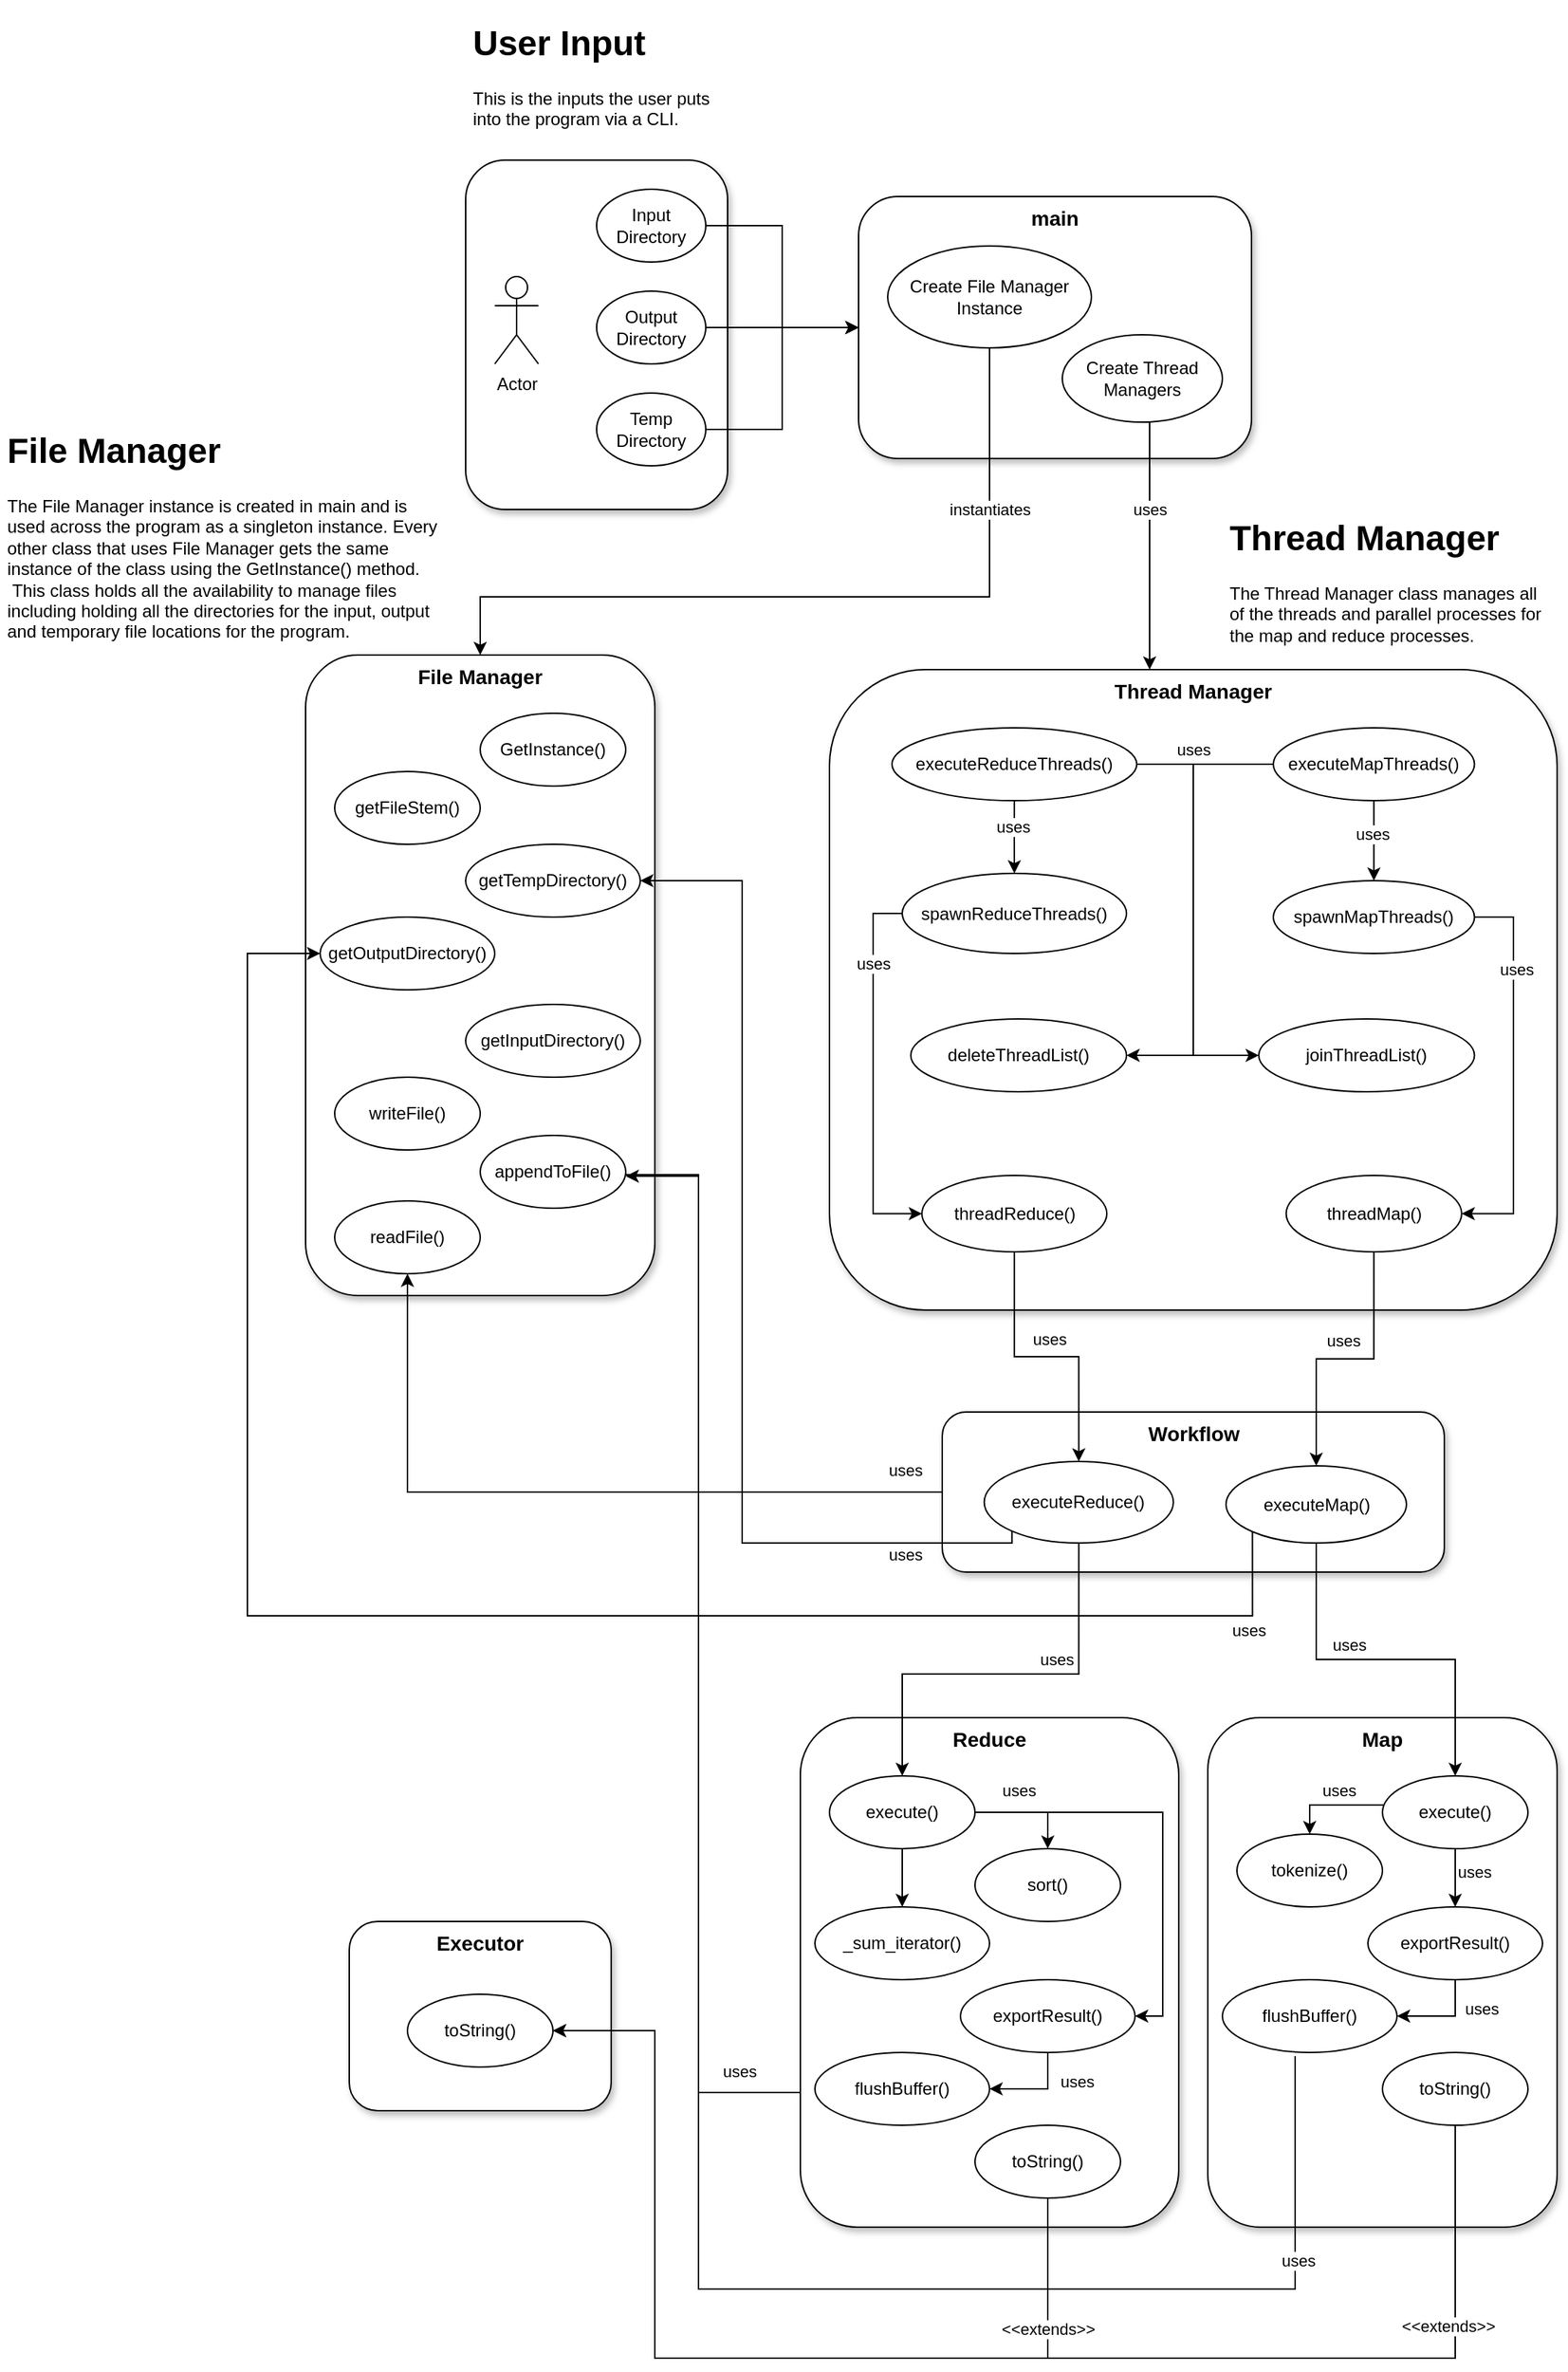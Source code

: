 <mxfile version="22.1.5" type="device">
  <diagram name="Page-1" id="b5b7bab2-c9e2-2cf4-8b2a-24fd1a2a6d21">
    <mxGraphModel dx="2295" dy="814" grid="1" gridSize="10" guides="1" tooltips="1" connect="1" arrows="1" fold="1" page="1" pageScale="1" pageWidth="827" pageHeight="1169" background="none" math="0" shadow="0">
      <root>
        <mxCell id="0" />
        <mxCell id="1" parent="0" />
        <mxCell id="mOZY39s5MbEjhYiQBegC-5" value="" style="rounded=1;whiteSpace=wrap;html=1;shadow=1;" parent="1" vertex="1">
          <mxGeometry x="300" y="130" width="180" height="240" as="geometry" />
        </mxCell>
        <mxCell id="mOZY39s5MbEjhYiQBegC-1" value="Actor" style="shape=umlActor;verticalLabelPosition=bottom;verticalAlign=top;html=1;outlineConnect=0;" parent="1" vertex="1">
          <mxGeometry x="320" y="210" width="30" height="60" as="geometry" />
        </mxCell>
        <mxCell id="mOZY39s5MbEjhYiQBegC-24" style="edgeStyle=orthogonalEdgeStyle;rounded=0;orthogonalLoop=1;jettySize=auto;html=1;exitX=1;exitY=0.5;exitDx=0;exitDy=0;" parent="1" source="mOZY39s5MbEjhYiQBegC-2" target="mOZY39s5MbEjhYiQBegC-8" edge="1">
          <mxGeometry relative="1" as="geometry" />
        </mxCell>
        <mxCell id="mOZY39s5MbEjhYiQBegC-2" value="Input Directory" style="ellipse;whiteSpace=wrap;html=1;" parent="1" vertex="1">
          <mxGeometry x="390" y="150" width="75" height="50" as="geometry" />
        </mxCell>
        <mxCell id="mOZY39s5MbEjhYiQBegC-26" style="edgeStyle=orthogonalEdgeStyle;rounded=0;orthogonalLoop=1;jettySize=auto;html=1;exitX=1;exitY=0.5;exitDx=0;exitDy=0;" parent="1" source="mOZY39s5MbEjhYiQBegC-3" target="mOZY39s5MbEjhYiQBegC-8" edge="1">
          <mxGeometry relative="1" as="geometry" />
        </mxCell>
        <mxCell id="mOZY39s5MbEjhYiQBegC-3" value="Output Directory" style="ellipse;whiteSpace=wrap;html=1;" parent="1" vertex="1">
          <mxGeometry x="390" y="220" width="75" height="50" as="geometry" />
        </mxCell>
        <mxCell id="mOZY39s5MbEjhYiQBegC-25" style="edgeStyle=orthogonalEdgeStyle;rounded=0;orthogonalLoop=1;jettySize=auto;html=1;" parent="1" source="mOZY39s5MbEjhYiQBegC-4" target="mOZY39s5MbEjhYiQBegC-8" edge="1">
          <mxGeometry relative="1" as="geometry" />
        </mxCell>
        <mxCell id="mOZY39s5MbEjhYiQBegC-4" value="Temp Directory" style="ellipse;whiteSpace=wrap;html=1;" parent="1" vertex="1">
          <mxGeometry x="390" y="290" width="75" height="50" as="geometry" />
        </mxCell>
        <mxCell id="mOZY39s5MbEjhYiQBegC-7" value="&lt;h1&gt;User Input&lt;/h1&gt;This is the inputs the user puts into the program via a CLI." style="text;html=1;strokeColor=none;fillColor=none;spacing=5;spacingTop=-20;whiteSpace=wrap;overflow=hidden;rounded=0;" parent="1" vertex="1">
          <mxGeometry x="300" y="30" width="190" height="90" as="geometry" />
        </mxCell>
        <mxCell id="mOZY39s5MbEjhYiQBegC-23" value="" style="group" parent="1" vertex="1" connectable="0">
          <mxGeometry x="190" y="470" width="240" height="440" as="geometry" />
        </mxCell>
        <mxCell id="mOZY39s5MbEjhYiQBegC-10" value="&lt;b&gt;&lt;font style=&quot;font-size: 14px;&quot;&gt;File Manager&lt;/font&gt;&lt;/b&gt;" style="rounded=1;whiteSpace=wrap;html=1;shadow=1;verticalAlign=top;" parent="mOZY39s5MbEjhYiQBegC-23" vertex="1">
          <mxGeometry width="240" height="440" as="geometry" />
        </mxCell>
        <mxCell id="mOZY39s5MbEjhYiQBegC-14" value="GetInstance()" style="ellipse;whiteSpace=wrap;html=1;" parent="mOZY39s5MbEjhYiQBegC-23" vertex="1">
          <mxGeometry x="120" y="40" width="100" height="50" as="geometry" />
        </mxCell>
        <mxCell id="mOZY39s5MbEjhYiQBegC-16" value="getFileStem()" style="ellipse;whiteSpace=wrap;html=1;" parent="mOZY39s5MbEjhYiQBegC-23" vertex="1">
          <mxGeometry x="20" y="80" width="100" height="50" as="geometry" />
        </mxCell>
        <mxCell id="mOZY39s5MbEjhYiQBegC-17" value="writeFile()" style="ellipse;whiteSpace=wrap;html=1;" parent="mOZY39s5MbEjhYiQBegC-23" vertex="1">
          <mxGeometry x="20" y="290" width="100" height="50" as="geometry" />
        </mxCell>
        <mxCell id="mOZY39s5MbEjhYiQBegC-18" value="appendToFile()" style="ellipse;whiteSpace=wrap;html=1;" parent="mOZY39s5MbEjhYiQBegC-23" vertex="1">
          <mxGeometry x="120" y="330" width="100" height="50" as="geometry" />
        </mxCell>
        <mxCell id="mOZY39s5MbEjhYiQBegC-19" value="readFile()" style="ellipse;whiteSpace=wrap;html=1;" parent="mOZY39s5MbEjhYiQBegC-23" vertex="1">
          <mxGeometry x="20" y="375" width="100" height="50" as="geometry" />
        </mxCell>
        <mxCell id="mOZY39s5MbEjhYiQBegC-20" value="getInputDirectory()" style="ellipse;whiteSpace=wrap;html=1;" parent="mOZY39s5MbEjhYiQBegC-23" vertex="1">
          <mxGeometry x="110" y="240" width="120" height="50" as="geometry" />
        </mxCell>
        <mxCell id="mOZY39s5MbEjhYiQBegC-21" value="getOutputDirectory()" style="ellipse;whiteSpace=wrap;html=1;" parent="mOZY39s5MbEjhYiQBegC-23" vertex="1">
          <mxGeometry x="10" y="180" width="120" height="50" as="geometry" />
        </mxCell>
        <mxCell id="mOZY39s5MbEjhYiQBegC-22" value="getTempDirectory()" style="ellipse;whiteSpace=wrap;html=1;" parent="mOZY39s5MbEjhYiQBegC-23" vertex="1">
          <mxGeometry x="110" y="130" width="120" height="50" as="geometry" />
        </mxCell>
        <mxCell id="mOZY39s5MbEjhYiQBegC-62" value="" style="group" parent="1" vertex="1" connectable="0">
          <mxGeometry x="530" y="1200" width="260" height="350" as="geometry" />
        </mxCell>
        <mxCell id="mOZY39s5MbEjhYiQBegC-53" value="&lt;b&gt;&lt;font style=&quot;font-size: 14px;&quot;&gt;Reduce&lt;/font&gt;&lt;/b&gt;" style="rounded=1;whiteSpace=wrap;html=1;shadow=1;verticalAlign=top;" parent="mOZY39s5MbEjhYiQBegC-62" vertex="1">
          <mxGeometry width="260" height="350" as="geometry" />
        </mxCell>
        <mxCell id="mOZY39s5MbEjhYiQBegC-54" value="sort()" style="ellipse;whiteSpace=wrap;html=1;" parent="mOZY39s5MbEjhYiQBegC-62" vertex="1">
          <mxGeometry x="120" y="90" width="100" height="50" as="geometry" />
        </mxCell>
        <mxCell id="mOZY39s5MbEjhYiQBegC-103" style="edgeStyle=orthogonalEdgeStyle;rounded=0;orthogonalLoop=1;jettySize=auto;html=1;" parent="mOZY39s5MbEjhYiQBegC-62" source="mOZY39s5MbEjhYiQBegC-55" target="mOZY39s5MbEjhYiQBegC-54" edge="1">
          <mxGeometry relative="1" as="geometry">
            <Array as="points">
              <mxPoint x="170" y="65" />
            </Array>
          </mxGeometry>
        </mxCell>
        <mxCell id="mOZY39s5MbEjhYiQBegC-104" value="uses" style="edgeLabel;html=1;align=center;verticalAlign=middle;resizable=0;points=[];" parent="mOZY39s5MbEjhYiQBegC-103" vertex="1" connectable="0">
          <mxGeometry x="-0.219" relative="1" as="geometry">
            <mxPoint y="-15" as="offset" />
          </mxGeometry>
        </mxCell>
        <mxCell id="mOZY39s5MbEjhYiQBegC-105" style="edgeStyle=orthogonalEdgeStyle;rounded=0;orthogonalLoop=1;jettySize=auto;html=1;entryX=1;entryY=0.5;entryDx=0;entryDy=0;" parent="mOZY39s5MbEjhYiQBegC-62" source="mOZY39s5MbEjhYiQBegC-55" target="mOZY39s5MbEjhYiQBegC-60" edge="1">
          <mxGeometry relative="1" as="geometry">
            <Array as="points">
              <mxPoint x="249" y="65" />
              <mxPoint x="249" y="205" />
            </Array>
          </mxGeometry>
        </mxCell>
        <mxCell id="mOZY39s5MbEjhYiQBegC-108" style="edgeStyle=orthogonalEdgeStyle;rounded=0;orthogonalLoop=1;jettySize=auto;html=1;" parent="mOZY39s5MbEjhYiQBegC-62" source="mOZY39s5MbEjhYiQBegC-55" target="mOZY39s5MbEjhYiQBegC-61" edge="1">
          <mxGeometry relative="1" as="geometry" />
        </mxCell>
        <mxCell id="mOZY39s5MbEjhYiQBegC-55" value="execute()" style="ellipse;whiteSpace=wrap;html=1;" parent="mOZY39s5MbEjhYiQBegC-62" vertex="1">
          <mxGeometry x="20" y="40" width="100" height="50" as="geometry" />
        </mxCell>
        <mxCell id="mOZY39s5MbEjhYiQBegC-56" value="toString()" style="ellipse;whiteSpace=wrap;html=1;" parent="mOZY39s5MbEjhYiQBegC-62" vertex="1">
          <mxGeometry x="120" y="280" width="100" height="50" as="geometry" />
        </mxCell>
        <mxCell id="mOZY39s5MbEjhYiQBegC-59" value="flushBuffer()" style="ellipse;whiteSpace=wrap;html=1;" parent="mOZY39s5MbEjhYiQBegC-62" vertex="1">
          <mxGeometry x="10" y="230" width="120" height="50" as="geometry" />
        </mxCell>
        <mxCell id="mOZY39s5MbEjhYiQBegC-106" style="edgeStyle=orthogonalEdgeStyle;rounded=0;orthogonalLoop=1;jettySize=auto;html=1;entryX=1;entryY=0.5;entryDx=0;entryDy=0;" parent="mOZY39s5MbEjhYiQBegC-62" source="mOZY39s5MbEjhYiQBegC-60" target="mOZY39s5MbEjhYiQBegC-59" edge="1">
          <mxGeometry relative="1" as="geometry" />
        </mxCell>
        <mxCell id="mOZY39s5MbEjhYiQBegC-107" value="uses" style="edgeLabel;html=1;align=center;verticalAlign=middle;resizable=0;points=[];" parent="mOZY39s5MbEjhYiQBegC-106" vertex="1" connectable="0">
          <mxGeometry x="-0.404" y="-1" relative="1" as="geometry">
            <mxPoint x="21" as="offset" />
          </mxGeometry>
        </mxCell>
        <mxCell id="mOZY39s5MbEjhYiQBegC-60" value="exportResult()" style="ellipse;whiteSpace=wrap;html=1;" parent="mOZY39s5MbEjhYiQBegC-62" vertex="1">
          <mxGeometry x="110" y="180" width="120" height="50" as="geometry" />
        </mxCell>
        <mxCell id="mOZY39s5MbEjhYiQBegC-61" value="_sum_iterator()" style="ellipse;whiteSpace=wrap;html=1;" parent="mOZY39s5MbEjhYiQBegC-62" vertex="1">
          <mxGeometry x="10" y="130" width="120" height="50" as="geometry" />
        </mxCell>
        <mxCell id="mOZY39s5MbEjhYiQBegC-63" value="" style="group" parent="1" vertex="1" connectable="0">
          <mxGeometry x="810" y="1200" width="240" height="350" as="geometry" />
        </mxCell>
        <mxCell id="mOZY39s5MbEjhYiQBegC-64" value="&lt;b&gt;&lt;font style=&quot;font-size: 14px;&quot;&gt;Map&lt;/font&gt;&lt;/b&gt;" style="rounded=1;whiteSpace=wrap;html=1;shadow=1;verticalAlign=top;" parent="mOZY39s5MbEjhYiQBegC-63" vertex="1">
          <mxGeometry width="240" height="350" as="geometry" />
        </mxCell>
        <mxCell id="mOZY39s5MbEjhYiQBegC-65" value="tokenize()" style="ellipse;whiteSpace=wrap;html=1;" parent="mOZY39s5MbEjhYiQBegC-63" vertex="1">
          <mxGeometry x="20" y="80" width="100" height="50" as="geometry" />
        </mxCell>
        <mxCell id="mOZY39s5MbEjhYiQBegC-109" style="edgeStyle=orthogonalEdgeStyle;rounded=0;orthogonalLoop=1;jettySize=auto;html=1;" parent="mOZY39s5MbEjhYiQBegC-63" source="mOZY39s5MbEjhYiQBegC-66" target="mOZY39s5MbEjhYiQBegC-65" edge="1">
          <mxGeometry relative="1" as="geometry">
            <Array as="points">
              <mxPoint x="70" y="60" />
            </Array>
          </mxGeometry>
        </mxCell>
        <mxCell id="mOZY39s5MbEjhYiQBegC-112" value="uses" style="edgeLabel;html=1;align=center;verticalAlign=middle;resizable=0;points=[];" parent="mOZY39s5MbEjhYiQBegC-109" vertex="1" connectable="0">
          <mxGeometry x="-0.086" y="1" relative="1" as="geometry">
            <mxPoint x="1" y="-11" as="offset" />
          </mxGeometry>
        </mxCell>
        <mxCell id="mOZY39s5MbEjhYiQBegC-110" style="edgeStyle=orthogonalEdgeStyle;rounded=0;orthogonalLoop=1;jettySize=auto;html=1;" parent="mOZY39s5MbEjhYiQBegC-63" source="mOZY39s5MbEjhYiQBegC-66" target="mOZY39s5MbEjhYiQBegC-69" edge="1">
          <mxGeometry relative="1" as="geometry" />
        </mxCell>
        <mxCell id="mOZY39s5MbEjhYiQBegC-113" value="uses" style="edgeLabel;html=1;align=center;verticalAlign=middle;resizable=0;points=[];" parent="mOZY39s5MbEjhYiQBegC-110" vertex="1" connectable="0">
          <mxGeometry x="-0.23" y="-1" relative="1" as="geometry">
            <mxPoint x="14" as="offset" />
          </mxGeometry>
        </mxCell>
        <mxCell id="mOZY39s5MbEjhYiQBegC-66" value="execute()" style="ellipse;whiteSpace=wrap;html=1;" parent="mOZY39s5MbEjhYiQBegC-63" vertex="1">
          <mxGeometry x="120" y="40" width="100" height="50" as="geometry" />
        </mxCell>
        <mxCell id="mOZY39s5MbEjhYiQBegC-67" value="toString()" style="ellipse;whiteSpace=wrap;html=1;" parent="mOZY39s5MbEjhYiQBegC-63" vertex="1">
          <mxGeometry x="120" y="230" width="100" height="50" as="geometry" />
        </mxCell>
        <mxCell id="mOZY39s5MbEjhYiQBegC-68" value="flushBuffer()" style="ellipse;whiteSpace=wrap;html=1;" parent="mOZY39s5MbEjhYiQBegC-63" vertex="1">
          <mxGeometry x="10" y="180" width="120" height="50" as="geometry" />
        </mxCell>
        <mxCell id="mOZY39s5MbEjhYiQBegC-111" style="edgeStyle=orthogonalEdgeStyle;rounded=0;orthogonalLoop=1;jettySize=auto;html=1;entryX=1;entryY=0.5;entryDx=0;entryDy=0;" parent="mOZY39s5MbEjhYiQBegC-63" source="mOZY39s5MbEjhYiQBegC-69" target="mOZY39s5MbEjhYiQBegC-68" edge="1">
          <mxGeometry relative="1" as="geometry" />
        </mxCell>
        <mxCell id="mOZY39s5MbEjhYiQBegC-114" value="uses" style="edgeLabel;html=1;align=center;verticalAlign=middle;resizable=0;points=[];" parent="mOZY39s5MbEjhYiQBegC-111" vertex="1" connectable="0">
          <mxGeometry x="-0.514" y="2" relative="1" as="geometry">
            <mxPoint x="16" y="4" as="offset" />
          </mxGeometry>
        </mxCell>
        <mxCell id="mOZY39s5MbEjhYiQBegC-69" value="exportResult()" style="ellipse;whiteSpace=wrap;html=1;" parent="mOZY39s5MbEjhYiQBegC-63" vertex="1">
          <mxGeometry x="110" y="130" width="120" height="50" as="geometry" />
        </mxCell>
        <mxCell id="mOZY39s5MbEjhYiQBegC-79" value="" style="group" parent="1" vertex="1" connectable="0">
          <mxGeometry x="220" y="1340" width="180" height="130" as="geometry" />
        </mxCell>
        <mxCell id="mOZY39s5MbEjhYiQBegC-73" value="&lt;b&gt;&lt;font style=&quot;font-size: 14px;&quot;&gt;Executor&lt;/font&gt;&lt;/b&gt;" style="rounded=1;whiteSpace=wrap;html=1;shadow=1;verticalAlign=top;" parent="mOZY39s5MbEjhYiQBegC-79" vertex="1">
          <mxGeometry width="180" height="130" as="geometry" />
        </mxCell>
        <mxCell id="mOZY39s5MbEjhYiQBegC-76" value="toString()" style="ellipse;whiteSpace=wrap;html=1;" parent="mOZY39s5MbEjhYiQBegC-79" vertex="1">
          <mxGeometry x="40" y="50" width="100" height="50" as="geometry" />
        </mxCell>
        <mxCell id="mOZY39s5MbEjhYiQBegC-8" value="&lt;b&gt;&lt;font style=&quot;font-size: 14px;&quot;&gt;main&lt;/font&gt;&lt;/b&gt;" style="rounded=1;whiteSpace=wrap;html=1;shadow=1;align=center;verticalAlign=top;" parent="1" vertex="1">
          <mxGeometry x="570" y="155" width="270" height="180" as="geometry" />
        </mxCell>
        <mxCell id="mOZY39s5MbEjhYiQBegC-80" style="edgeStyle=orthogonalEdgeStyle;rounded=0;orthogonalLoop=1;jettySize=auto;html=1;exitX=0.5;exitY=1;exitDx=0;exitDy=0;" parent="1" source="mOZY39s5MbEjhYiQBegC-12" target="mOZY39s5MbEjhYiQBegC-10" edge="1">
          <mxGeometry relative="1" as="geometry">
            <Array as="points">
              <mxPoint x="660" y="430" />
              <mxPoint x="310" y="430" />
            </Array>
          </mxGeometry>
        </mxCell>
        <mxCell id="mOZY39s5MbEjhYiQBegC-98" value="instantiates" style="edgeLabel;html=1;align=center;verticalAlign=middle;resizable=0;points=[];" parent="mOZY39s5MbEjhYiQBegC-80" vertex="1" connectable="0">
          <mxGeometry x="-0.404" y="-2" relative="1" as="geometry">
            <mxPoint x="2" y="-56" as="offset" />
          </mxGeometry>
        </mxCell>
        <mxCell id="mOZY39s5MbEjhYiQBegC-12" value="Create File Manager Instance" style="ellipse;whiteSpace=wrap;html=1;" parent="1" vertex="1">
          <mxGeometry x="590" y="189" width="140" height="70" as="geometry" />
        </mxCell>
        <mxCell id="mOZY39s5MbEjhYiQBegC-81" style="edgeStyle=orthogonalEdgeStyle;rounded=0;orthogonalLoop=1;jettySize=auto;html=1;exitX=0.5;exitY=1;exitDx=0;exitDy=0;" parent="1" source="mOZY39s5MbEjhYiQBegC-13" target="mOZY39s5MbEjhYiQBegC-30" edge="1">
          <mxGeometry relative="1" as="geometry">
            <Array as="points">
              <mxPoint x="770" y="310" />
            </Array>
          </mxGeometry>
        </mxCell>
        <mxCell id="mOZY39s5MbEjhYiQBegC-97" value="uses" style="edgeLabel;html=1;align=center;verticalAlign=middle;resizable=0;points=[];" parent="mOZY39s5MbEjhYiQBegC-81" vertex="1" connectable="0">
          <mxGeometry x="-0.738" y="1" relative="1" as="geometry">
            <mxPoint x="-1" y="42" as="offset" />
          </mxGeometry>
        </mxCell>
        <mxCell id="mOZY39s5MbEjhYiQBegC-13" value="Create Thread Managers" style="ellipse;whiteSpace=wrap;html=1;" parent="1" vertex="1">
          <mxGeometry x="710" y="250" width="110" height="60" as="geometry" />
        </mxCell>
        <mxCell id="mOZY39s5MbEjhYiQBegC-30" value="&lt;b&gt;&lt;font style=&quot;font-size: 14px;&quot;&gt;Thread Manager&lt;/font&gt;&lt;/b&gt;" style="rounded=1;whiteSpace=wrap;html=1;shadow=1;verticalAlign=top;" parent="1" vertex="1">
          <mxGeometry x="550" y="480" width="500" height="440" as="geometry" />
        </mxCell>
        <mxCell id="hQjwTivkQrVj-Y7YNj-l-6" style="edgeStyle=orthogonalEdgeStyle;rounded=0;orthogonalLoop=1;jettySize=auto;html=1;entryX=1;entryY=0.5;entryDx=0;entryDy=0;" edge="1" parent="1" source="mOZY39s5MbEjhYiQBegC-38" target="mOZY39s5MbEjhYiQBegC-42">
          <mxGeometry relative="1" as="geometry">
            <Array as="points">
              <mxPoint x="800" y="545" />
              <mxPoint x="800" y="745" />
            </Array>
          </mxGeometry>
        </mxCell>
        <mxCell id="hQjwTivkQrVj-Y7YNj-l-12" style="edgeStyle=orthogonalEdgeStyle;rounded=0;orthogonalLoop=1;jettySize=auto;html=1;entryX=0.5;entryY=0;entryDx=0;entryDy=0;" edge="1" parent="1" source="mOZY39s5MbEjhYiQBegC-38" target="mOZY39s5MbEjhYiQBegC-40">
          <mxGeometry relative="1" as="geometry" />
        </mxCell>
        <mxCell id="hQjwTivkQrVj-Y7YNj-l-13" value="uses" style="edgeLabel;html=1;align=center;verticalAlign=middle;resizable=0;points=[];" vertex="1" connectable="0" parent="hQjwTivkQrVj-Y7YNj-l-12">
          <mxGeometry x="-0.164" y="-1" relative="1" as="geometry">
            <mxPoint as="offset" />
          </mxGeometry>
        </mxCell>
        <mxCell id="mOZY39s5MbEjhYiQBegC-38" value="executeMapThreads()" style="ellipse;whiteSpace=wrap;html=1;" parent="1" vertex="1">
          <mxGeometry x="855" y="520" width="138.24" height="50" as="geometry" />
        </mxCell>
        <mxCell id="hQjwTivkQrVj-Y7YNj-l-7" style="edgeStyle=orthogonalEdgeStyle;rounded=0;orthogonalLoop=1;jettySize=auto;html=1;entryX=0;entryY=0.5;entryDx=0;entryDy=0;" edge="1" parent="1" source="mOZY39s5MbEjhYiQBegC-39" target="mOZY39s5MbEjhYiQBegC-41">
          <mxGeometry relative="1" as="geometry">
            <Array as="points">
              <mxPoint x="800" y="545" />
              <mxPoint x="800" y="745" />
            </Array>
          </mxGeometry>
        </mxCell>
        <mxCell id="hQjwTivkQrVj-Y7YNj-l-8" value="uses" style="edgeLabel;html=1;align=center;verticalAlign=middle;resizable=0;points=[];" vertex="1" connectable="0" parent="hQjwTivkQrVj-Y7YNj-l-7">
          <mxGeometry x="0.362" y="1" relative="1" as="geometry">
            <mxPoint x="-1" y="-165" as="offset" />
          </mxGeometry>
        </mxCell>
        <mxCell id="hQjwTivkQrVj-Y7YNj-l-11" style="edgeStyle=orthogonalEdgeStyle;rounded=0;orthogonalLoop=1;jettySize=auto;html=1;entryX=0.5;entryY=0;entryDx=0;entryDy=0;" edge="1" parent="1" source="mOZY39s5MbEjhYiQBegC-39" target="mOZY39s5MbEjhYiQBegC-44">
          <mxGeometry relative="1" as="geometry" />
        </mxCell>
        <mxCell id="hQjwTivkQrVj-Y7YNj-l-14" value="uses" style="edgeLabel;html=1;align=center;verticalAlign=middle;resizable=0;points=[];" vertex="1" connectable="0" parent="hQjwTivkQrVj-Y7YNj-l-11">
          <mxGeometry x="-0.305" y="-1" relative="1" as="geometry">
            <mxPoint as="offset" />
          </mxGeometry>
        </mxCell>
        <mxCell id="mOZY39s5MbEjhYiQBegC-39" value="executeReduceThreads()" style="ellipse;whiteSpace=wrap;html=1;" parent="1" vertex="1">
          <mxGeometry x="592.94" y="520" width="168.24" height="50" as="geometry" />
        </mxCell>
        <mxCell id="mOZY39s5MbEjhYiQBegC-89" style="edgeStyle=orthogonalEdgeStyle;rounded=0;orthogonalLoop=1;jettySize=auto;html=1;entryX=1;entryY=0.5;entryDx=0;entryDy=0;exitX=1;exitY=0.5;exitDx=0;exitDy=0;" parent="1" source="mOZY39s5MbEjhYiQBegC-40" target="mOZY39s5MbEjhYiQBegC-43" edge="1">
          <mxGeometry relative="1" as="geometry">
            <Array as="points">
              <mxPoint x="1020" y="650" />
              <mxPoint x="1020" y="854" />
            </Array>
          </mxGeometry>
        </mxCell>
        <mxCell id="mOZY39s5MbEjhYiQBegC-96" value="uses" style="edgeLabel;html=1;align=center;verticalAlign=middle;resizable=0;points=[];" parent="mOZY39s5MbEjhYiQBegC-89" vertex="1" connectable="0">
          <mxGeometry x="-0.525" y="2" relative="1" as="geometry">
            <mxPoint as="offset" />
          </mxGeometry>
        </mxCell>
        <mxCell id="mOZY39s5MbEjhYiQBegC-40" value="spawnMapThreads()" style="ellipse;whiteSpace=wrap;html=1;" parent="1" vertex="1">
          <mxGeometry x="855" y="625" width="138.24" height="50" as="geometry" />
        </mxCell>
        <mxCell id="mOZY39s5MbEjhYiQBegC-41" value="joinThreadList()" style="ellipse;whiteSpace=wrap;html=1;" parent="1" vertex="1">
          <mxGeometry x="845" y="720" width="148.24" height="50" as="geometry" />
        </mxCell>
        <mxCell id="mOZY39s5MbEjhYiQBegC-42" value="deleteThreadList()" style="ellipse;whiteSpace=wrap;html=1;" parent="1" vertex="1">
          <mxGeometry x="605.88" y="720" width="148.24" height="50" as="geometry" />
        </mxCell>
        <mxCell id="mOZY39s5MbEjhYiQBegC-43" value="threadMap()" style="ellipse;whiteSpace=wrap;html=1;" parent="1" vertex="1">
          <mxGeometry x="863.83" y="827.5" width="120.59" height="52.5" as="geometry" />
        </mxCell>
        <mxCell id="mOZY39s5MbEjhYiQBegC-93" value="uses" style="edgeStyle=orthogonalEdgeStyle;rounded=0;orthogonalLoop=1;jettySize=auto;html=1;exitX=0;exitY=0.5;exitDx=0;exitDy=0;entryX=0;entryY=0.5;entryDx=0;entryDy=0;" parent="1" source="mOZY39s5MbEjhYiQBegC-44" target="mOZY39s5MbEjhYiQBegC-47" edge="1">
          <mxGeometry x="-0.582" relative="1" as="geometry">
            <mxPoint as="offset" />
            <Array as="points">
              <mxPoint x="580" y="647" />
              <mxPoint x="580" y="854" />
            </Array>
          </mxGeometry>
        </mxCell>
        <mxCell id="mOZY39s5MbEjhYiQBegC-44" value="spawnReduceThreads()" style="ellipse;whiteSpace=wrap;html=1;" parent="1" vertex="1">
          <mxGeometry x="600.0" y="620" width="154.12" height="55" as="geometry" />
        </mxCell>
        <mxCell id="mOZY39s5MbEjhYiQBegC-47" value="threadReduce()" style="ellipse;whiteSpace=wrap;html=1;" parent="1" vertex="1">
          <mxGeometry x="613.53" y="827.5" width="127.06" height="52.5" as="geometry" />
        </mxCell>
        <mxCell id="mOZY39s5MbEjhYiQBegC-115" value="" style="group" parent="1" vertex="1" connectable="0">
          <mxGeometry x="627.5" y="990" width="345" height="110" as="geometry" />
        </mxCell>
        <mxCell id="mOZY39s5MbEjhYiQBegC-49" value="&lt;b&gt;&lt;font style=&quot;font-size: 14px;&quot;&gt;Workflow&lt;/font&gt;&lt;/b&gt;" style="rounded=1;whiteSpace=wrap;html=1;shadow=1;align=center;verticalAlign=top;" parent="mOZY39s5MbEjhYiQBegC-115" vertex="1">
          <mxGeometry width="345" height="110" as="geometry" />
        </mxCell>
        <mxCell id="mOZY39s5MbEjhYiQBegC-50" value="executeReduce()" style="ellipse;whiteSpace=wrap;html=1;" parent="mOZY39s5MbEjhYiQBegC-115" vertex="1">
          <mxGeometry x="28.83" y="34" width="130" height="56" as="geometry" />
        </mxCell>
        <mxCell id="mOZY39s5MbEjhYiQBegC-51" value="executeMap()" style="ellipse;whiteSpace=wrap;html=1;" parent="mOZY39s5MbEjhYiQBegC-115" vertex="1">
          <mxGeometry x="195" y="37" width="124" height="53" as="geometry" />
        </mxCell>
        <mxCell id="mOZY39s5MbEjhYiQBegC-117" style="edgeStyle=orthogonalEdgeStyle;rounded=0;orthogonalLoop=1;jettySize=auto;html=1;" parent="1" source="mOZY39s5MbEjhYiQBegC-47" target="mOZY39s5MbEjhYiQBegC-50" edge="1">
          <mxGeometry relative="1" as="geometry" />
        </mxCell>
        <mxCell id="mOZY39s5MbEjhYiQBegC-119" value="uses" style="edgeLabel;html=1;align=center;verticalAlign=middle;resizable=0;points=[];" parent="mOZY39s5MbEjhYiQBegC-117" vertex="1" connectable="0">
          <mxGeometry x="-0.08" y="1" relative="1" as="geometry">
            <mxPoint x="9" y="-11" as="offset" />
          </mxGeometry>
        </mxCell>
        <mxCell id="mOZY39s5MbEjhYiQBegC-116" style="edgeStyle=orthogonalEdgeStyle;rounded=0;orthogonalLoop=1;jettySize=auto;html=1;" parent="1" source="mOZY39s5MbEjhYiQBegC-43" target="mOZY39s5MbEjhYiQBegC-51" edge="1">
          <mxGeometry relative="1" as="geometry" />
        </mxCell>
        <mxCell id="mOZY39s5MbEjhYiQBegC-118" value="uses" style="edgeLabel;html=1;align=center;verticalAlign=middle;resizable=0;points=[];" parent="mOZY39s5MbEjhYiQBegC-116" vertex="1" connectable="0">
          <mxGeometry x="0.012" y="1" relative="1" as="geometry">
            <mxPoint y="-14" as="offset" />
          </mxGeometry>
        </mxCell>
        <mxCell id="mOZY39s5MbEjhYiQBegC-120" style="edgeStyle=orthogonalEdgeStyle;rounded=0;orthogonalLoop=1;jettySize=auto;html=1;entryX=0.5;entryY=0;entryDx=0;entryDy=0;" parent="1" source="mOZY39s5MbEjhYiQBegC-51" target="mOZY39s5MbEjhYiQBegC-66" edge="1">
          <mxGeometry relative="1" as="geometry" />
        </mxCell>
        <mxCell id="mOZY39s5MbEjhYiQBegC-123" value="uses" style="edgeLabel;html=1;align=center;verticalAlign=middle;resizable=0;points=[];" parent="mOZY39s5MbEjhYiQBegC-120" vertex="1" connectable="0">
          <mxGeometry x="-0.21" y="-2" relative="1" as="geometry">
            <mxPoint x="1" y="-12" as="offset" />
          </mxGeometry>
        </mxCell>
        <mxCell id="mOZY39s5MbEjhYiQBegC-121" style="edgeStyle=orthogonalEdgeStyle;rounded=0;orthogonalLoop=1;jettySize=auto;html=1;entryX=0.5;entryY=0;entryDx=0;entryDy=0;" parent="1" source="mOZY39s5MbEjhYiQBegC-50" target="mOZY39s5MbEjhYiQBegC-55" edge="1">
          <mxGeometry relative="1" as="geometry">
            <Array as="points">
              <mxPoint x="721" y="1170" />
              <mxPoint x="600" y="1170" />
            </Array>
          </mxGeometry>
        </mxCell>
        <mxCell id="mOZY39s5MbEjhYiQBegC-122" value="uses" style="edgeLabel;html=1;align=center;verticalAlign=middle;resizable=0;points=[];" parent="mOZY39s5MbEjhYiQBegC-121" vertex="1" connectable="0">
          <mxGeometry x="-0.24" y="4" relative="1" as="geometry">
            <mxPoint x="1" y="-14" as="offset" />
          </mxGeometry>
        </mxCell>
        <mxCell id="mOZY39s5MbEjhYiQBegC-124" style="edgeStyle=orthogonalEdgeStyle;rounded=0;orthogonalLoop=1;jettySize=auto;html=1;entryX=0.5;entryY=1;entryDx=0;entryDy=0;startArrow=classic;startFill=1;endArrow=none;endFill=0;" parent="1" source="mOZY39s5MbEjhYiQBegC-76" target="mOZY39s5MbEjhYiQBegC-56" edge="1">
          <mxGeometry relative="1" as="geometry">
            <Array as="points">
              <mxPoint x="430" y="1415" />
              <mxPoint x="430" y="1640" />
              <mxPoint x="700" y="1640" />
            </Array>
          </mxGeometry>
        </mxCell>
        <mxCell id="mOZY39s5MbEjhYiQBegC-125" value="&amp;lt;&amp;lt;extends&amp;gt;&amp;gt;" style="edgeLabel;html=1;align=center;verticalAlign=middle;resizable=0;points=[];" parent="mOZY39s5MbEjhYiQBegC-124" vertex="1" connectable="0">
          <mxGeometry x="-0.712" y="-4" relative="1" as="geometry">
            <mxPoint x="274" y="178" as="offset" />
          </mxGeometry>
        </mxCell>
        <mxCell id="mOZY39s5MbEjhYiQBegC-126" style="edgeStyle=orthogonalEdgeStyle;rounded=0;orthogonalLoop=1;jettySize=auto;html=1;entryX=1;entryY=0.5;entryDx=0;entryDy=0;" parent="1" source="mOZY39s5MbEjhYiQBegC-67" target="mOZY39s5MbEjhYiQBegC-76" edge="1">
          <mxGeometry relative="1" as="geometry">
            <Array as="points">
              <mxPoint x="980" y="1640" />
              <mxPoint x="430" y="1640" />
              <mxPoint x="430" y="1415" />
            </Array>
          </mxGeometry>
        </mxCell>
        <mxCell id="mOZY39s5MbEjhYiQBegC-127" value="&amp;lt;&amp;lt;extends&amp;gt;&amp;gt;" style="edgeLabel;html=1;align=center;verticalAlign=middle;resizable=0;points=[];" parent="1" vertex="1" connectable="0">
          <mxGeometry x="709.997" y="1630" as="geometry">
            <mxPoint x="265" y="-12" as="offset" />
          </mxGeometry>
        </mxCell>
        <mxCell id="mOZY39s5MbEjhYiQBegC-128" style="edgeStyle=orthogonalEdgeStyle;rounded=0;orthogonalLoop=1;jettySize=auto;html=1;" parent="1" edge="1">
          <mxGeometry relative="1" as="geometry">
            <mxPoint x="870" y="1432.5" as="sourcePoint" />
            <mxPoint x="410" y="828" as="targetPoint" />
            <Array as="points">
              <mxPoint x="870" y="1592.5" />
              <mxPoint x="460" y="1592.5" />
              <mxPoint x="460" y="827.5" />
            </Array>
          </mxGeometry>
        </mxCell>
        <mxCell id="mOZY39s5MbEjhYiQBegC-129" value="uses" style="edgeLabel;html=1;align=center;verticalAlign=middle;resizable=0;points=[];" parent="mOZY39s5MbEjhYiQBegC-128" vertex="1" connectable="0">
          <mxGeometry x="-0.673" y="2" relative="1" as="geometry">
            <mxPoint x="68" y="-22" as="offset" />
          </mxGeometry>
        </mxCell>
        <mxCell id="mOZY39s5MbEjhYiQBegC-130" style="edgeStyle=orthogonalEdgeStyle;rounded=0;orthogonalLoop=1;jettySize=auto;html=1;entryX=1;entryY=0.5;entryDx=0;entryDy=0;endArrow=none;endFill=0;" parent="1" target="mOZY39s5MbEjhYiQBegC-18" edge="1">
          <mxGeometry relative="1" as="geometry">
            <mxPoint x="530" y="1457.5" as="sourcePoint" />
            <mxPoint x="400" y="827.5" as="targetPoint" />
            <Array as="points">
              <mxPoint x="460" y="1457" />
              <mxPoint x="460" y="827" />
              <mxPoint x="410" y="827" />
            </Array>
          </mxGeometry>
        </mxCell>
        <mxCell id="mOZY39s5MbEjhYiQBegC-131" value="uses" style="edgeLabel;html=1;align=center;verticalAlign=middle;resizable=0;points=[];" parent="mOZY39s5MbEjhYiQBegC-130" vertex="1" connectable="0">
          <mxGeometry x="-0.89" y="-2" relative="1" as="geometry">
            <mxPoint x="-1" y="-13" as="offset" />
          </mxGeometry>
        </mxCell>
        <mxCell id="mOZY39s5MbEjhYiQBegC-132" style="edgeStyle=orthogonalEdgeStyle;rounded=0;orthogonalLoop=1;jettySize=auto;html=1;" parent="1" source="mOZY39s5MbEjhYiQBegC-49" target="mOZY39s5MbEjhYiQBegC-19" edge="1">
          <mxGeometry relative="1" as="geometry" />
        </mxCell>
        <mxCell id="mOZY39s5MbEjhYiQBegC-133" value="uses" style="edgeLabel;html=1;align=center;verticalAlign=middle;resizable=0;points=[];" parent="mOZY39s5MbEjhYiQBegC-132" vertex="1" connectable="0">
          <mxGeometry x="-0.816" y="-3" relative="1" as="geometry">
            <mxPoint x="22" y="-12" as="offset" />
          </mxGeometry>
        </mxCell>
        <mxCell id="mOZY39s5MbEjhYiQBegC-134" style="edgeStyle=orthogonalEdgeStyle;rounded=0;orthogonalLoop=1;jettySize=auto;html=1;exitX=0;exitY=1;exitDx=0;exitDy=0;entryX=1;entryY=0.5;entryDx=0;entryDy=0;" parent="1" source="mOZY39s5MbEjhYiQBegC-50" target="mOZY39s5MbEjhYiQBegC-22" edge="1">
          <mxGeometry relative="1" as="geometry">
            <Array as="points">
              <mxPoint x="675" y="1080" />
              <mxPoint x="490" y="1080" />
              <mxPoint x="490" y="625" />
            </Array>
          </mxGeometry>
        </mxCell>
        <mxCell id="mOZY39s5MbEjhYiQBegC-135" value="uses" style="edgeLabel;html=1;align=center;verticalAlign=middle;resizable=0;points=[];" parent="mOZY39s5MbEjhYiQBegC-134" vertex="1" connectable="0">
          <mxGeometry x="-0.812" y="2" relative="1" as="geometry">
            <mxPoint x="-14" y="6" as="offset" />
          </mxGeometry>
        </mxCell>
        <mxCell id="mOZY39s5MbEjhYiQBegC-136" style="edgeStyle=orthogonalEdgeStyle;rounded=0;orthogonalLoop=1;jettySize=auto;html=1;exitX=0;exitY=1;exitDx=0;exitDy=0;entryX=0;entryY=0.5;entryDx=0;entryDy=0;" parent="1" source="mOZY39s5MbEjhYiQBegC-51" target="mOZY39s5MbEjhYiQBegC-21" edge="1">
          <mxGeometry relative="1" as="geometry">
            <Array as="points">
              <mxPoint x="840" y="1130" />
              <mxPoint x="150" y="1130" />
              <mxPoint x="150" y="675" />
            </Array>
          </mxGeometry>
        </mxCell>
        <mxCell id="mOZY39s5MbEjhYiQBegC-137" value="uses" style="edgeLabel;html=1;align=center;verticalAlign=middle;resizable=0;points=[];" parent="mOZY39s5MbEjhYiQBegC-136" vertex="1" connectable="0">
          <mxGeometry x="-0.903" y="-3" relative="1" as="geometry">
            <mxPoint y="13" as="offset" />
          </mxGeometry>
        </mxCell>
        <mxCell id="hQjwTivkQrVj-Y7YNj-l-1" value="&lt;h1&gt;File Manager&lt;/h1&gt;The File Manager instance is created in main and is used across the program as a singleton instance. Every other class that uses File Manager gets the same instance of the class using the GetInstance() method.&lt;br&gt;&amp;nbsp;This class holds all the availability to manage files including holding all the directories for the input, output and temporary file locations for the program." style="text;html=1;strokeColor=none;fillColor=none;spacing=5;spacingTop=-20;whiteSpace=wrap;overflow=hidden;rounded=0;" vertex="1" parent="1">
          <mxGeometry x="-20" y="310" width="310" height="160" as="geometry" />
        </mxCell>
        <mxCell id="hQjwTivkQrVj-Y7YNj-l-2" value="&lt;h1&gt;Thread Manager&lt;/h1&gt;The Thread Manager class manages all of the threads and parallel processes for the map and reduce processes." style="text;html=1;strokeColor=none;fillColor=none;spacing=5;spacingTop=-20;whiteSpace=wrap;overflow=hidden;rounded=0;" vertex="1" parent="1">
          <mxGeometry x="820" y="370" width="230" height="100" as="geometry" />
        </mxCell>
      </root>
    </mxGraphModel>
  </diagram>
</mxfile>
